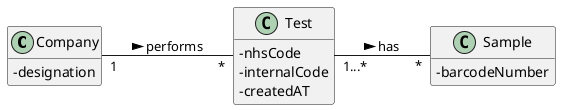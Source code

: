 @startuml
'https://plantuml.com/sequence-diagram

hide methods
left to right direction
skinparam classAttributeIconSize 0

class Company {
 -designation
}

class Test {
  - nhsCode
  - internalCode
  - createdAT
 }

class Sample{
 -barcodeNumber
}

Company "1" -- "*" Test : performs >
Test "1...*" -- "*" Sample : has >
@enduml
